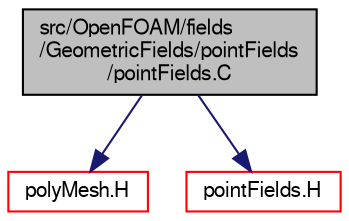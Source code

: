 digraph "src/OpenFOAM/fields/GeometricFields/pointFields/pointFields.C"
{
  bgcolor="transparent";
  edge [fontname="FreeSans",fontsize="10",labelfontname="FreeSans",labelfontsize="10"];
  node [fontname="FreeSans",fontsize="10",shape=record];
  Node1 [label="src/OpenFOAM/fields\l/GeometricFields/pointFields\l/pointFields.C",height=0.2,width=0.4,color="black", fillcolor="grey75", style="filled" fontcolor="black"];
  Node1 -> Node2 [color="midnightblue",fontsize="10",style="solid",fontname="FreeSans"];
  Node2 [label="polyMesh.H",height=0.2,width=0.4,color="red",URL="$a08169.html"];
  Node1 -> Node3 [color="midnightblue",fontsize="10",style="solid",fontname="FreeSans"];
  Node3 [label="pointFields.H",height=0.2,width=0.4,color="red",URL="$a07583.html"];
}
